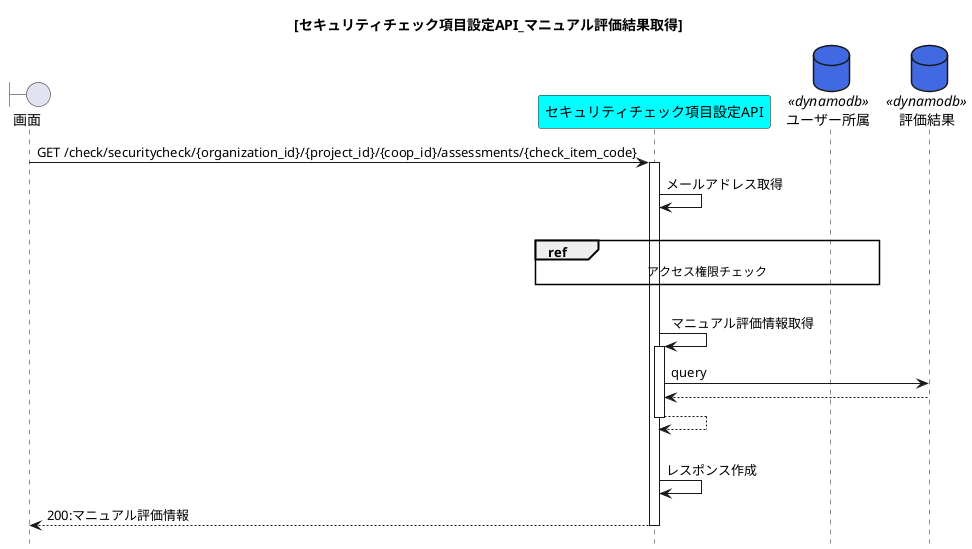 @startuml{API_セキュリティチェック項目設定_マニュアル評価結果取得.png}
title [セキュリティチェック項目設定API_マニュアル評価結果取得]
hide footbox

boundary 画面 as view
participant セキュリティチェック項目設定API as api_url #cyan
database ユーザー所属 as table_affiliation <<dynamodb>> #royalblue
database 評価結果 as table_assessments <<dynamodb>> #royalblue

view -> api_url :GET /check/securitycheck/{organization_id}/{project_id}/{coop_id}/assessments/{check_item_code}
activate api_url
    api_url -> api_url :メールアドレス取得
    |||
    ref over api_url, table_affiliation :アクセス権限チェック
    |||
    api_url -> api_url :マニュアル評価情報取得
    activate api_url
        api_url -> table_assessments :query
        table_assessments --> api_url
        api_url --> api_url
    deactivate api_url
    |||
    api_url -> api_url :レスポンス作成
    api_url --> view :200:マニュアル評価情報
deactivate api_url
@enduml
